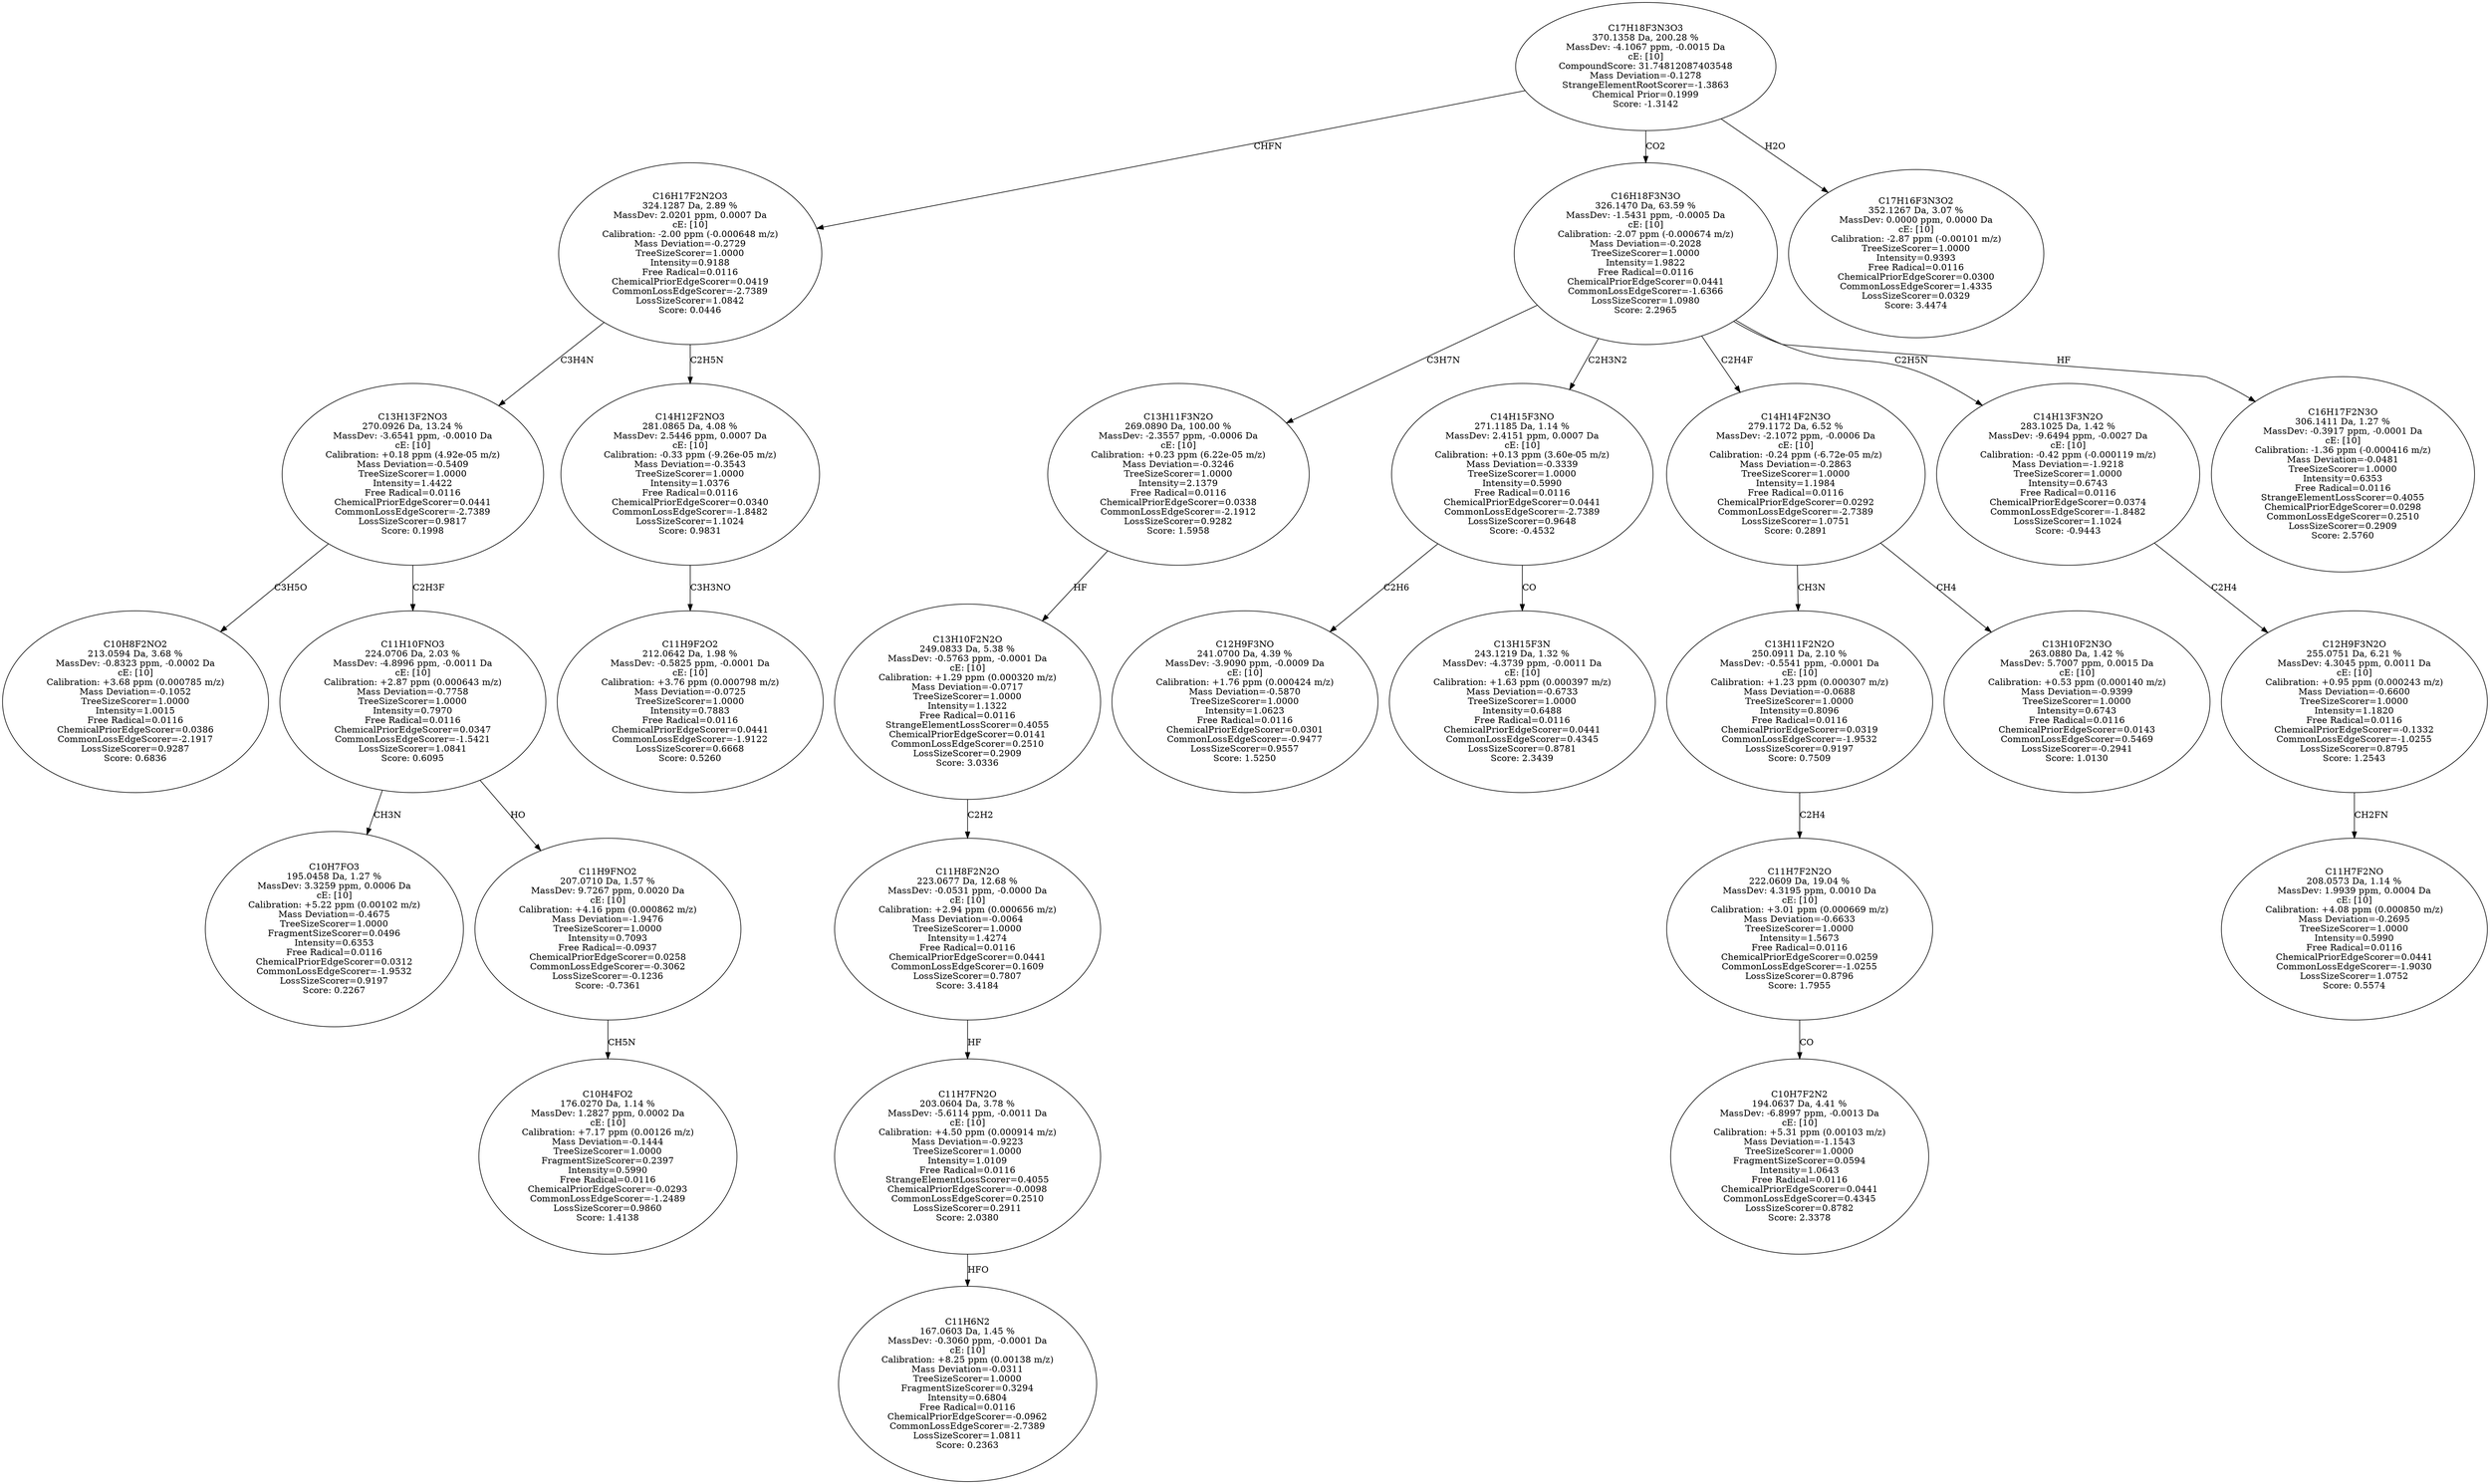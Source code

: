 strict digraph {
v1 [label="C10H8F2NO2\n213.0594 Da, 3.68 %\nMassDev: -0.8323 ppm, -0.0002 Da\ncE: [10]\nCalibration: +3.68 ppm (0.000785 m/z)\nMass Deviation=-0.1052\nTreeSizeScorer=1.0000\nIntensity=1.0015\nFree Radical=0.0116\nChemicalPriorEdgeScorer=0.0386\nCommonLossEdgeScorer=-2.1917\nLossSizeScorer=0.9287\nScore: 0.6836"];
v2 [label="C10H7FO3\n195.0458 Da, 1.27 %\nMassDev: 3.3259 ppm, 0.0006 Da\ncE: [10]\nCalibration: +5.22 ppm (0.00102 m/z)\nMass Deviation=-0.4675\nTreeSizeScorer=1.0000\nFragmentSizeScorer=0.0496\nIntensity=0.6353\nFree Radical=0.0116\nChemicalPriorEdgeScorer=0.0312\nCommonLossEdgeScorer=-1.9532\nLossSizeScorer=0.9197\nScore: 0.2267"];
v3 [label="C10H4FO2\n176.0270 Da, 1.14 %\nMassDev: 1.2827 ppm, 0.0002 Da\ncE: [10]\nCalibration: +7.17 ppm (0.00126 m/z)\nMass Deviation=-0.1444\nTreeSizeScorer=1.0000\nFragmentSizeScorer=0.2397\nIntensity=0.5990\nFree Radical=0.0116\nChemicalPriorEdgeScorer=-0.0293\nCommonLossEdgeScorer=-1.2489\nLossSizeScorer=0.9860\nScore: 1.4138"];
v4 [label="C11H9FNO2\n207.0710 Da, 1.57 %\nMassDev: 9.7267 ppm, 0.0020 Da\ncE: [10]\nCalibration: +4.16 ppm (0.000862 m/z)\nMass Deviation=-1.9476\nTreeSizeScorer=1.0000\nIntensity=0.7093\nFree Radical=-0.0937\nChemicalPriorEdgeScorer=0.0258\nCommonLossEdgeScorer=-0.3062\nLossSizeScorer=-0.1236\nScore: -0.7361"];
v5 [label="C11H10FNO3\n224.0706 Da, 2.03 %\nMassDev: -4.8996 ppm, -0.0011 Da\ncE: [10]\nCalibration: +2.87 ppm (0.000643 m/z)\nMass Deviation=-0.7758\nTreeSizeScorer=1.0000\nIntensity=0.7970\nFree Radical=0.0116\nChemicalPriorEdgeScorer=0.0347\nCommonLossEdgeScorer=-1.5421\nLossSizeScorer=1.0841\nScore: 0.6095"];
v6 [label="C13H13F2NO3\n270.0926 Da, 13.24 %\nMassDev: -3.6541 ppm, -0.0010 Da\ncE: [10]\nCalibration: +0.18 ppm (4.92e-05 m/z)\nMass Deviation=-0.5409\nTreeSizeScorer=1.0000\nIntensity=1.4422\nFree Radical=0.0116\nChemicalPriorEdgeScorer=0.0441\nCommonLossEdgeScorer=-2.7389\nLossSizeScorer=0.9817\nScore: 0.1998"];
v7 [label="C11H9F2O2\n212.0642 Da, 1.98 %\nMassDev: -0.5825 ppm, -0.0001 Da\ncE: [10]\nCalibration: +3.76 ppm (0.000798 m/z)\nMass Deviation=-0.0725\nTreeSizeScorer=1.0000\nIntensity=0.7883\nFree Radical=0.0116\nChemicalPriorEdgeScorer=0.0441\nCommonLossEdgeScorer=-1.9122\nLossSizeScorer=0.6668\nScore: 0.5260"];
v8 [label="C14H12F2NO3\n281.0865 Da, 4.08 %\nMassDev: 2.5446 ppm, 0.0007 Da\ncE: [10]\nCalibration: -0.33 ppm (-9.26e-05 m/z)\nMass Deviation=-0.3543\nTreeSizeScorer=1.0000\nIntensity=1.0376\nFree Radical=0.0116\nChemicalPriorEdgeScorer=0.0340\nCommonLossEdgeScorer=-1.8482\nLossSizeScorer=1.1024\nScore: 0.9831"];
v9 [label="C16H17F2N2O3\n324.1287 Da, 2.89 %\nMassDev: 2.0201 ppm, 0.0007 Da\ncE: [10]\nCalibration: -2.00 ppm (-0.000648 m/z)\nMass Deviation=-0.2729\nTreeSizeScorer=1.0000\nIntensity=0.9188\nFree Radical=0.0116\nChemicalPriorEdgeScorer=0.0419\nCommonLossEdgeScorer=-2.7389\nLossSizeScorer=1.0842\nScore: 0.0446"];
v10 [label="C11H6N2\n167.0603 Da, 1.45 %\nMassDev: -0.3060 ppm, -0.0001 Da\ncE: [10]\nCalibration: +8.25 ppm (0.00138 m/z)\nMass Deviation=-0.0311\nTreeSizeScorer=1.0000\nFragmentSizeScorer=0.3294\nIntensity=0.6804\nFree Radical=0.0116\nChemicalPriorEdgeScorer=-0.0962\nCommonLossEdgeScorer=-2.7389\nLossSizeScorer=1.0811\nScore: 0.2363"];
v11 [label="C11H7FN2O\n203.0604 Da, 3.78 %\nMassDev: -5.6114 ppm, -0.0011 Da\ncE: [10]\nCalibration: +4.50 ppm (0.000914 m/z)\nMass Deviation=-0.9223\nTreeSizeScorer=1.0000\nIntensity=1.0109\nFree Radical=0.0116\nStrangeElementLossScorer=0.4055\nChemicalPriorEdgeScorer=-0.0098\nCommonLossEdgeScorer=0.2510\nLossSizeScorer=0.2911\nScore: 2.0380"];
v12 [label="C11H8F2N2O\n223.0677 Da, 12.68 %\nMassDev: -0.0531 ppm, -0.0000 Da\ncE: [10]\nCalibration: +2.94 ppm (0.000656 m/z)\nMass Deviation=-0.0064\nTreeSizeScorer=1.0000\nIntensity=1.4274\nFree Radical=0.0116\nChemicalPriorEdgeScorer=0.0441\nCommonLossEdgeScorer=0.1609\nLossSizeScorer=0.7807\nScore: 3.4184"];
v13 [label="C13H10F2N2O\n249.0833 Da, 5.38 %\nMassDev: -0.5763 ppm, -0.0001 Da\ncE: [10]\nCalibration: +1.29 ppm (0.000320 m/z)\nMass Deviation=-0.0717\nTreeSizeScorer=1.0000\nIntensity=1.1322\nFree Radical=0.0116\nStrangeElementLossScorer=0.4055\nChemicalPriorEdgeScorer=0.0141\nCommonLossEdgeScorer=0.2510\nLossSizeScorer=0.2909\nScore: 3.0336"];
v14 [label="C13H11F3N2O\n269.0890 Da, 100.00 %\nMassDev: -2.3557 ppm, -0.0006 Da\ncE: [10]\nCalibration: +0.23 ppm (6.22e-05 m/z)\nMass Deviation=-0.3246\nTreeSizeScorer=1.0000\nIntensity=2.1379\nFree Radical=0.0116\nChemicalPriorEdgeScorer=0.0338\nCommonLossEdgeScorer=-2.1912\nLossSizeScorer=0.9282\nScore: 1.5958"];
v15 [label="C12H9F3NO\n241.0700 Da, 4.39 %\nMassDev: -3.9090 ppm, -0.0009 Da\ncE: [10]\nCalibration: +1.76 ppm (0.000424 m/z)\nMass Deviation=-0.5870\nTreeSizeScorer=1.0000\nIntensity=1.0623\nFree Radical=0.0116\nChemicalPriorEdgeScorer=0.0301\nCommonLossEdgeScorer=-0.9477\nLossSizeScorer=0.9557\nScore: 1.5250"];
v16 [label="C13H15F3N\n243.1219 Da, 1.32 %\nMassDev: -4.3739 ppm, -0.0011 Da\ncE: [10]\nCalibration: +1.63 ppm (0.000397 m/z)\nMass Deviation=-0.6733\nTreeSizeScorer=1.0000\nIntensity=0.6488\nFree Radical=0.0116\nChemicalPriorEdgeScorer=0.0441\nCommonLossEdgeScorer=0.4345\nLossSizeScorer=0.8781\nScore: 2.3439"];
v17 [label="C14H15F3NO\n271.1185 Da, 1.14 %\nMassDev: 2.4151 ppm, 0.0007 Da\ncE: [10]\nCalibration: +0.13 ppm (3.60e-05 m/z)\nMass Deviation=-0.3339\nTreeSizeScorer=1.0000\nIntensity=0.5990\nFree Radical=0.0116\nChemicalPriorEdgeScorer=0.0441\nCommonLossEdgeScorer=-2.7389\nLossSizeScorer=0.9648\nScore: -0.4532"];
v18 [label="C10H7F2N2\n194.0637 Da, 4.41 %\nMassDev: -6.8997 ppm, -0.0013 Da\ncE: [10]\nCalibration: +5.31 ppm (0.00103 m/z)\nMass Deviation=-1.1543\nTreeSizeScorer=1.0000\nFragmentSizeScorer=0.0594\nIntensity=1.0643\nFree Radical=0.0116\nChemicalPriorEdgeScorer=0.0441\nCommonLossEdgeScorer=0.4345\nLossSizeScorer=0.8782\nScore: 2.3378"];
v19 [label="C11H7F2N2O\n222.0609 Da, 19.04 %\nMassDev: 4.3195 ppm, 0.0010 Da\ncE: [10]\nCalibration: +3.01 ppm (0.000669 m/z)\nMass Deviation=-0.6633\nTreeSizeScorer=1.0000\nIntensity=1.5673\nFree Radical=0.0116\nChemicalPriorEdgeScorer=0.0259\nCommonLossEdgeScorer=-1.0255\nLossSizeScorer=0.8796\nScore: 1.7955"];
v20 [label="C13H11F2N2O\n250.0911 Da, 2.10 %\nMassDev: -0.5541 ppm, -0.0001 Da\ncE: [10]\nCalibration: +1.23 ppm (0.000307 m/z)\nMass Deviation=-0.0688\nTreeSizeScorer=1.0000\nIntensity=0.8096\nFree Radical=0.0116\nChemicalPriorEdgeScorer=0.0319\nCommonLossEdgeScorer=-1.9532\nLossSizeScorer=0.9197\nScore: 0.7509"];
v21 [label="C13H10F2N3O\n263.0880 Da, 1.42 %\nMassDev: 5.7007 ppm, 0.0015 Da\ncE: [10]\nCalibration: +0.53 ppm (0.000140 m/z)\nMass Deviation=-0.9399\nTreeSizeScorer=1.0000\nIntensity=0.6743\nFree Radical=0.0116\nChemicalPriorEdgeScorer=0.0143\nCommonLossEdgeScorer=0.5469\nLossSizeScorer=-0.2941\nScore: 1.0130"];
v22 [label="C14H14F2N3O\n279.1172 Da, 6.52 %\nMassDev: -2.1072 ppm, -0.0006 Da\ncE: [10]\nCalibration: -0.24 ppm (-6.72e-05 m/z)\nMass Deviation=-0.2863\nTreeSizeScorer=1.0000\nIntensity=1.1984\nFree Radical=0.0116\nChemicalPriorEdgeScorer=0.0292\nCommonLossEdgeScorer=-2.7389\nLossSizeScorer=1.0751\nScore: 0.2891"];
v23 [label="C11H7F2NO\n208.0573 Da, 1.14 %\nMassDev: 1.9939 ppm, 0.0004 Da\ncE: [10]\nCalibration: +4.08 ppm (0.000850 m/z)\nMass Deviation=-0.2695\nTreeSizeScorer=1.0000\nIntensity=0.5990\nFree Radical=0.0116\nChemicalPriorEdgeScorer=0.0441\nCommonLossEdgeScorer=-1.9030\nLossSizeScorer=1.0752\nScore: 0.5574"];
v24 [label="C12H9F3N2O\n255.0751 Da, 6.21 %\nMassDev: 4.3045 ppm, 0.0011 Da\ncE: [10]\nCalibration: +0.95 ppm (0.000243 m/z)\nMass Deviation=-0.6600\nTreeSizeScorer=1.0000\nIntensity=1.1820\nFree Radical=0.0116\nChemicalPriorEdgeScorer=-0.1332\nCommonLossEdgeScorer=-1.0255\nLossSizeScorer=0.8795\nScore: 1.2543"];
v25 [label="C14H13F3N2O\n283.1025 Da, 1.42 %\nMassDev: -9.6494 ppm, -0.0027 Da\ncE: [10]\nCalibration: -0.42 ppm (-0.000119 m/z)\nMass Deviation=-1.9218\nTreeSizeScorer=1.0000\nIntensity=0.6743\nFree Radical=0.0116\nChemicalPriorEdgeScorer=0.0374\nCommonLossEdgeScorer=-1.8482\nLossSizeScorer=1.1024\nScore: -0.9443"];
v26 [label="C16H17F2N3O\n306.1411 Da, 1.27 %\nMassDev: -0.3917 ppm, -0.0001 Da\ncE: [10]\nCalibration: -1.36 ppm (-0.000416 m/z)\nMass Deviation=-0.0481\nTreeSizeScorer=1.0000\nIntensity=0.6353\nFree Radical=0.0116\nStrangeElementLossScorer=0.4055\nChemicalPriorEdgeScorer=0.0298\nCommonLossEdgeScorer=0.2510\nLossSizeScorer=0.2909\nScore: 2.5760"];
v27 [label="C16H18F3N3O\n326.1470 Da, 63.59 %\nMassDev: -1.5431 ppm, -0.0005 Da\ncE: [10]\nCalibration: -2.07 ppm (-0.000674 m/z)\nMass Deviation=-0.2028\nTreeSizeScorer=1.0000\nIntensity=1.9822\nFree Radical=0.0116\nChemicalPriorEdgeScorer=0.0441\nCommonLossEdgeScorer=-1.6366\nLossSizeScorer=1.0980\nScore: 2.2965"];
v28 [label="C17H16F3N3O2\n352.1267 Da, 3.07 %\nMassDev: 0.0000 ppm, 0.0000 Da\ncE: [10]\nCalibration: -2.87 ppm (-0.00101 m/z)\nTreeSizeScorer=1.0000\nIntensity=0.9393\nFree Radical=0.0116\nChemicalPriorEdgeScorer=0.0300\nCommonLossEdgeScorer=1.4335\nLossSizeScorer=0.0329\nScore: 3.4474"];
v29 [label="C17H18F3N3O3\n370.1358 Da, 200.28 %\nMassDev: -4.1067 ppm, -0.0015 Da\ncE: [10]\nCompoundScore: 31.74812087403548\nMass Deviation=-0.1278\nStrangeElementRootScorer=-1.3863\nChemical Prior=0.1999\nScore: -1.3142"];
v6 -> v1 [label="C3H5O"];
v5 -> v2 [label="CH3N"];
v4 -> v3 [label="CH5N"];
v5 -> v4 [label="HO"];
v6 -> v5 [label="C2H3F"];
v9 -> v6 [label="C3H4N"];
v8 -> v7 [label="C3H3NO"];
v9 -> v8 [label="C2H5N"];
v29 -> v9 [label="CHFN"];
v11 -> v10 [label="HFO"];
v12 -> v11 [label="HF"];
v13 -> v12 [label="C2H2"];
v14 -> v13 [label="HF"];
v27 -> v14 [label="C3H7N"];
v17 -> v15 [label="C2H6"];
v17 -> v16 [label="CO"];
v27 -> v17 [label="C2H3N2"];
v19 -> v18 [label="CO"];
v20 -> v19 [label="C2H4"];
v22 -> v20 [label="CH3N"];
v22 -> v21 [label="CH4"];
v27 -> v22 [label="C2H4F"];
v24 -> v23 [label="CH2FN"];
v25 -> v24 [label="C2H4"];
v27 -> v25 [label="C2H5N"];
v27 -> v26 [label="HF"];
v29 -> v27 [label="CO2"];
v29 -> v28 [label="H2O"];
}